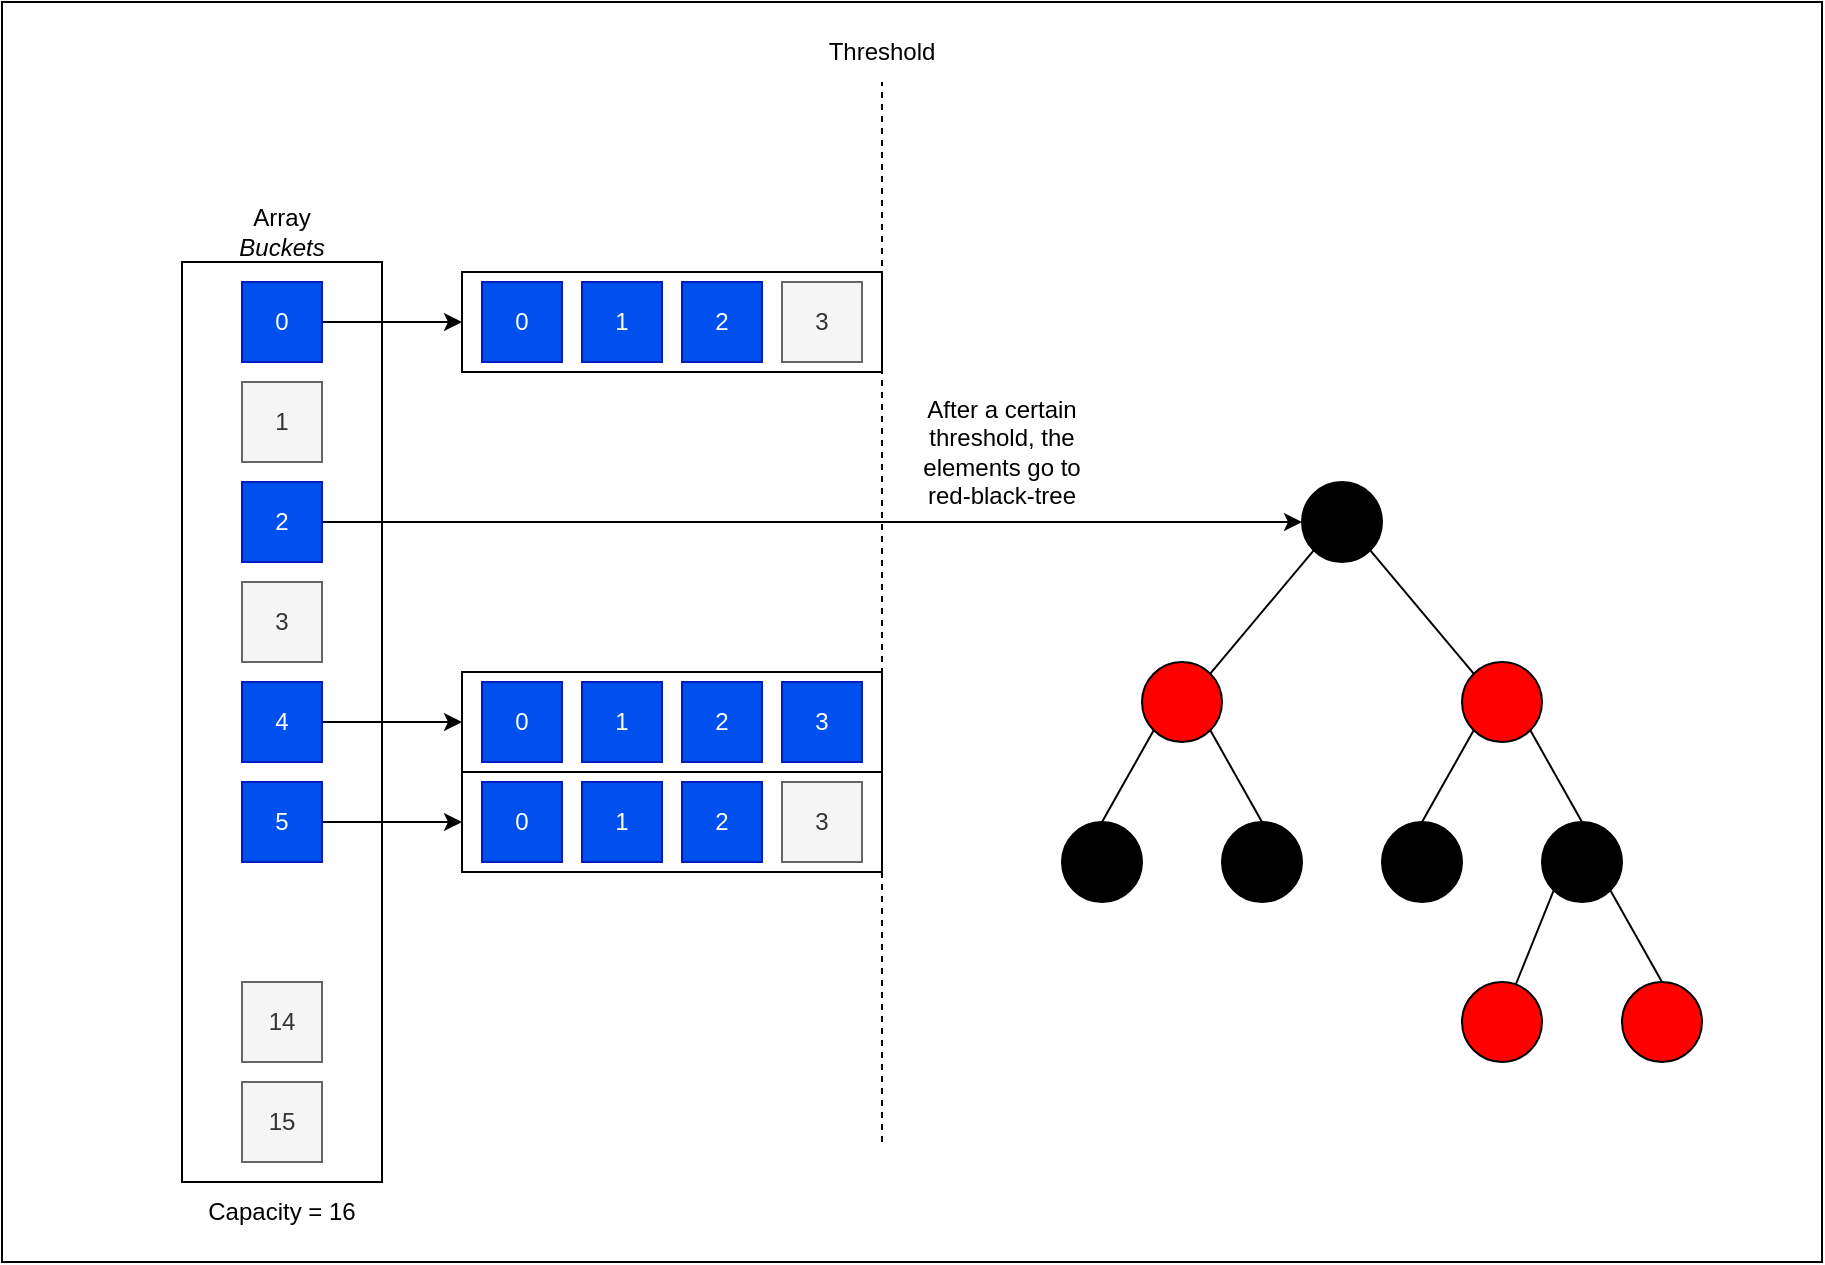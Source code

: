 <mxfile version="15.5.5"><diagram id="MUFPN5SZx5o7w_Y1v3Sl" name="Page-1"><mxGraphModel dx="1298" dy="1907" grid="1" gridSize="10" guides="1" tooltips="1" connect="1" arrows="1" fold="1" page="1" pageScale="1" pageWidth="850" pageHeight="1100" math="0" shadow="0"><root><mxCell id="0"/><mxCell id="1" parent="0"/><mxCell id="vLvHvHegtTJKeUGulqHb-69" value="" style="rounded=0;whiteSpace=wrap;html=1;align=center;" parent="1" vertex="1"><mxGeometry x="580" y="20" width="100" height="460" as="geometry"/></mxCell><mxCell id="vLvHvHegtTJKeUGulqHb-85" style="edgeStyle=orthogonalEdgeStyle;rounded=0;orthogonalLoop=1;jettySize=auto;html=1;exitX=1;exitY=0.5;exitDx=0;exitDy=0;entryX=0;entryY=0.5;entryDx=0;entryDy=0;" parent="1" source="vLvHvHegtTJKeUGulqHb-70" edge="1"><mxGeometry relative="1" as="geometry"><mxPoint x="720" y="50" as="targetPoint"/></mxGeometry></mxCell><mxCell id="vLvHvHegtTJKeUGulqHb-70" value="0" style="whiteSpace=wrap;html=1;aspect=fixed;rounded=0;align=center;fillColor=#0050ef;strokeColor=#001DBC;fontColor=#ffffff;" parent="1" vertex="1"><mxGeometry x="610" y="30" width="40" height="40" as="geometry"/></mxCell><mxCell id="vLvHvHegtTJKeUGulqHb-71" value="1" style="whiteSpace=wrap;html=1;aspect=fixed;rounded=0;align=center;fillColor=#f5f5f5;strokeColor=#666666;fontColor=#333333;" parent="1" vertex="1"><mxGeometry x="610" y="80" width="40" height="40" as="geometry"/></mxCell><mxCell id="vLvHvHegtTJKeUGulqHb-88" style="edgeStyle=orthogonalEdgeStyle;rounded=0;orthogonalLoop=1;jettySize=auto;html=1;exitX=1;exitY=0.5;exitDx=0;exitDy=0;entryX=0;entryY=0.5;entryDx=0;entryDy=0;" parent="1" source="vLvHvHegtTJKeUGulqHb-72" edge="1" target="VWAx-jG3dqu8TaLa31HY-1"><mxGeometry relative="1" as="geometry"><mxPoint x="720" y="150" as="targetPoint"/></mxGeometry></mxCell><mxCell id="vLvHvHegtTJKeUGulqHb-72" value="2" style="whiteSpace=wrap;html=1;aspect=fixed;rounded=0;align=center;fillColor=#0050ef;strokeColor=#001DBC;fontColor=#ffffff;" parent="1" vertex="1"><mxGeometry x="610" y="130" width="40" height="40" as="geometry"/></mxCell><mxCell id="vLvHvHegtTJKeUGulqHb-73" value="3" style="whiteSpace=wrap;html=1;aspect=fixed;rounded=0;align=center;fillColor=#f5f5f5;strokeColor=#666666;fontColor=#333333;" parent="1" vertex="1"><mxGeometry x="610" y="180" width="40" height="40" as="geometry"/></mxCell><mxCell id="vLvHvHegtTJKeUGulqHb-91" style="edgeStyle=orthogonalEdgeStyle;rounded=0;orthogonalLoop=1;jettySize=auto;html=1;exitX=1;exitY=0.5;exitDx=0;exitDy=0;" parent="1" source="vLvHvHegtTJKeUGulqHb-74" edge="1"><mxGeometry relative="1" as="geometry"><mxPoint x="720" y="250" as="targetPoint"/></mxGeometry></mxCell><mxCell id="vLvHvHegtTJKeUGulqHb-74" value="4" style="whiteSpace=wrap;html=1;aspect=fixed;rounded=0;align=center;fillColor=#0050ef;strokeColor=#001DBC;fontColor=#ffffff;" parent="1" vertex="1"><mxGeometry x="610" y="230" width="40" height="40" as="geometry"/></mxCell><mxCell id="vLvHvHegtTJKeUGulqHb-97" style="edgeStyle=orthogonalEdgeStyle;rounded=0;orthogonalLoop=1;jettySize=auto;html=1;exitX=1;exitY=0.5;exitDx=0;exitDy=0;entryX=0;entryY=0.5;entryDx=0;entryDy=0;" parent="1" source="vLvHvHegtTJKeUGulqHb-75" edge="1"><mxGeometry relative="1" as="geometry"><mxPoint x="720" y="300" as="targetPoint"/></mxGeometry></mxCell><mxCell id="vLvHvHegtTJKeUGulqHb-75" value="5" style="whiteSpace=wrap;html=1;aspect=fixed;rounded=0;align=center;fillColor=#0050ef;strokeColor=#001DBC;fontColor=#ffffff;" parent="1" vertex="1"><mxGeometry x="610" y="280" width="40" height="40" as="geometry"/></mxCell><mxCell id="vLvHvHegtTJKeUGulqHb-76" value="14" style="whiteSpace=wrap;html=1;aspect=fixed;rounded=0;align=center;fillColor=#f5f5f5;strokeColor=#666666;fontColor=#333333;" parent="1" vertex="1"><mxGeometry x="610" y="380" width="40" height="40" as="geometry"/></mxCell><mxCell id="vLvHvHegtTJKeUGulqHb-77" value="15" style="whiteSpace=wrap;html=1;aspect=fixed;rounded=0;align=center;fillColor=#f5f5f5;strokeColor=#666666;fontColor=#333333;" parent="1" vertex="1"><mxGeometry x="610" y="430" width="40" height="40" as="geometry"/></mxCell><mxCell id="vLvHvHegtTJKeUGulqHb-130" style="edgeStyle=orthogonalEdgeStyle;rounded=0;orthogonalLoop=1;jettySize=auto;html=1;exitX=1;exitY=0.5;exitDx=0;exitDy=0;entryX=0;entryY=0.5;entryDx=0;entryDy=0;fontColor=#000000;" parent="1" edge="1"><mxGeometry relative="1" as="geometry"><mxPoint x="890" y="300" as="targetPoint"/></mxGeometry></mxCell><mxCell id="vLvHvHegtTJKeUGulqHb-129" value="" style="edgeStyle=orthogonalEdgeStyle;rounded=0;orthogonalLoop=1;jettySize=auto;html=1;exitX=1;exitY=0.5;exitDx=0;exitDy=0;entryX=0;entryY=0.5;entryDx=0;entryDy=0;endArrow=none;" parent="1" edge="1"><mxGeometry relative="1" as="geometry"><mxPoint x="850" y="300" as="sourcePoint"/><mxPoint x="870" y="300" as="targetPoint"/></mxGeometry></mxCell><mxCell id="vLvHvHegtTJKeUGulqHb-132" value="" style="edgeStyle=orthogonalEdgeStyle;rounded=0;orthogonalLoop=1;jettySize=auto;html=1;exitX=1;exitY=0.5;exitDx=0;exitDy=0;entryX=0;entryY=0.5;entryDx=0;entryDy=0;endArrow=none;" parent="1" edge="1"><mxGeometry relative="1" as="geometry"><mxPoint x="850" y="250" as="sourcePoint"/><mxPoint x="850" y="250" as="targetPoint"/></mxGeometry></mxCell><mxCell id="vLvHvHegtTJKeUGulqHb-135" value="" style="edgeStyle=orthogonalEdgeStyle;rounded=0;orthogonalLoop=1;jettySize=auto;html=1;exitX=1;exitY=0.5;exitDx=0;exitDy=0;entryX=0;entryY=0.5;entryDx=0;entryDy=0;endArrow=none;" parent="1" edge="1"><mxGeometry relative="1" as="geometry"><mxPoint x="1030" y="270" as="sourcePoint"/><mxPoint x="1030" y="270" as="targetPoint"/></mxGeometry></mxCell><mxCell id="vLvHvHegtTJKeUGulqHb-137" value="Array &lt;i&gt;Buckets&lt;/i&gt;" style="text;html=1;strokeColor=none;fillColor=none;align=center;verticalAlign=middle;whiteSpace=wrap;rounded=0;fontColor=#000000;" parent="1" vertex="1"><mxGeometry x="600" y="-10" width="60" height="30" as="geometry"/></mxCell><mxCell id="cZZA7UrPimtI3aMy0iEe-33" value="Capacity = 16" style="text;html=1;strokeColor=none;fillColor=none;align=center;verticalAlign=middle;whiteSpace=wrap;rounded=0;" parent="1" vertex="1"><mxGeometry x="580" y="480" width="100" height="30" as="geometry"/></mxCell><mxCell id="dmBJ_XOr36uJyOAtCeNS-5" value="" style="rounded=0;whiteSpace=wrap;html=1;align=center;" parent="1" vertex="1"><mxGeometry x="720" y="225" width="210" height="50" as="geometry"/></mxCell><mxCell id="dmBJ_XOr36uJyOAtCeNS-6" value="0" style="whiteSpace=wrap;html=1;aspect=fixed;rounded=0;align=center;fillColor=#0050ef;strokeColor=#001DBC;fontColor=#ffffff;" parent="1" vertex="1"><mxGeometry x="730" y="230" width="40" height="40" as="geometry"/></mxCell><mxCell id="dmBJ_XOr36uJyOAtCeNS-7" value="1" style="whiteSpace=wrap;html=1;aspect=fixed;rounded=0;align=center;fillColor=#0050ef;strokeColor=#001DBC;fontColor=#ffffff;" parent="1" vertex="1"><mxGeometry x="780" y="230" width="40" height="40" as="geometry"/></mxCell><mxCell id="dmBJ_XOr36uJyOAtCeNS-9" value="2" style="whiteSpace=wrap;html=1;aspect=fixed;rounded=0;align=center;fillColor=#0050ef;strokeColor=#001DBC;fontColor=#ffffff;" parent="1" vertex="1"><mxGeometry x="830" y="230" width="40" height="40" as="geometry"/></mxCell><mxCell id="dmBJ_XOr36uJyOAtCeNS-10" value="3" style="whiteSpace=wrap;html=1;aspect=fixed;rounded=0;align=center;fillColor=#0050ef;strokeColor=#001DBC;fontColor=#ffffff;" parent="1" vertex="1"><mxGeometry x="880" y="230" width="40" height="40" as="geometry"/></mxCell><mxCell id="dmBJ_XOr36uJyOAtCeNS-86" value="" style="edgeStyle=orthogonalEdgeStyle;rounded=0;orthogonalLoop=1;jettySize=auto;html=1;exitX=1;exitY=0.5;exitDx=0;exitDy=0;entryX=0;entryY=0.5;entryDx=0;entryDy=0;endArrow=none;" parent="1" edge="1"><mxGeometry relative="1" as="geometry"><mxPoint x="850" y="50" as="sourcePoint"/><mxPoint x="850" y="50" as="targetPoint"/></mxGeometry></mxCell><mxCell id="dmBJ_XOr36uJyOAtCeNS-87" value="" style="edgeStyle=orthogonalEdgeStyle;rounded=0;orthogonalLoop=1;jettySize=auto;html=1;exitX=1;exitY=0.5;exitDx=0;exitDy=0;entryX=0;entryY=0.5;entryDx=0;entryDy=0;endArrow=none;" parent="1" edge="1"><mxGeometry relative="1" as="geometry"><mxPoint x="1030" y="50" as="sourcePoint"/><mxPoint x="1030" y="50" as="targetPoint"/></mxGeometry></mxCell><mxCell id="dmBJ_XOr36uJyOAtCeNS-88" value="" style="rounded=0;whiteSpace=wrap;html=1;align=center;" parent="1" vertex="1"><mxGeometry x="720" y="25" width="210" height="50" as="geometry"/></mxCell><mxCell id="dmBJ_XOr36uJyOAtCeNS-89" value="0" style="whiteSpace=wrap;html=1;aspect=fixed;rounded=0;align=center;fillColor=#0050ef;strokeColor=#001DBC;fontColor=#ffffff;" parent="1" vertex="1"><mxGeometry x="730" y="30" width="40" height="40" as="geometry"/></mxCell><mxCell id="dmBJ_XOr36uJyOAtCeNS-90" value="1" style="whiteSpace=wrap;html=1;aspect=fixed;rounded=0;align=center;fillColor=#0050ef;strokeColor=#001DBC;fontColor=#ffffff;" parent="1" vertex="1"><mxGeometry x="780" y="30" width="40" height="40" as="geometry"/></mxCell><mxCell id="dmBJ_XOr36uJyOAtCeNS-91" value="2" style="whiteSpace=wrap;html=1;aspect=fixed;rounded=0;align=center;fillColor=#0050ef;strokeColor=#001DBC;fontColor=#ffffff;" parent="1" vertex="1"><mxGeometry x="830" y="30" width="40" height="40" as="geometry"/></mxCell><mxCell id="dmBJ_XOr36uJyOAtCeNS-92" value="3" style="whiteSpace=wrap;html=1;aspect=fixed;rounded=0;align=center;fillColor=#f5f5f5;fontColor=#333333;strokeColor=#666666;" parent="1" vertex="1"><mxGeometry x="880" y="30" width="40" height="40" as="geometry"/></mxCell><mxCell id="dmBJ_XOr36uJyOAtCeNS-102" value="" style="edgeStyle=orthogonalEdgeStyle;rounded=0;orthogonalLoop=1;jettySize=auto;html=1;exitX=1;exitY=0.5;exitDx=0;exitDy=0;entryX=0;entryY=0.5;entryDx=0;entryDy=0;endArrow=none;" parent="1" edge="1"><mxGeometry relative="1" as="geometry"><mxPoint x="850" y="300" as="sourcePoint"/><mxPoint x="850" y="300" as="targetPoint"/></mxGeometry></mxCell><mxCell id="dmBJ_XOr36uJyOAtCeNS-103" value="" style="edgeStyle=orthogonalEdgeStyle;rounded=0;orthogonalLoop=1;jettySize=auto;html=1;exitX=1;exitY=0.5;exitDx=0;exitDy=0;entryX=0;entryY=0.5;entryDx=0;entryDy=0;endArrow=none;" parent="1" edge="1"><mxGeometry relative="1" as="geometry"><mxPoint x="1030" y="320" as="sourcePoint"/><mxPoint x="1030" y="320" as="targetPoint"/></mxGeometry></mxCell><mxCell id="dmBJ_XOr36uJyOAtCeNS-104" value="" style="rounded=0;whiteSpace=wrap;html=1;align=center;" parent="1" vertex="1"><mxGeometry x="720" y="275" width="210" height="50" as="geometry"/></mxCell><mxCell id="dmBJ_XOr36uJyOAtCeNS-105" value="0" style="whiteSpace=wrap;html=1;aspect=fixed;rounded=0;align=center;fillColor=#0050ef;strokeColor=#001DBC;fontColor=#FFFFFF;" parent="1" vertex="1"><mxGeometry x="730" y="280" width="40" height="40" as="geometry"/></mxCell><mxCell id="dmBJ_XOr36uJyOAtCeNS-106" value="1" style="whiteSpace=wrap;html=1;aspect=fixed;rounded=0;align=center;fillColor=#0050ef;strokeColor=#001DBC;fontColor=#ffffff;" parent="1" vertex="1"><mxGeometry x="780" y="280" width="40" height="40" as="geometry"/></mxCell><mxCell id="dmBJ_XOr36uJyOAtCeNS-107" value="2" style="whiteSpace=wrap;html=1;aspect=fixed;rounded=0;align=center;fillColor=#0050ef;strokeColor=#001DBC;fontColor=#ffffff;" parent="1" vertex="1"><mxGeometry x="830" y="280" width="40" height="40" as="geometry"/></mxCell><mxCell id="dmBJ_XOr36uJyOAtCeNS-108" value="3" style="whiteSpace=wrap;html=1;aspect=fixed;rounded=0;align=center;fillColor=#f5f5f5;fontColor=#333333;strokeColor=#666666;" parent="1" vertex="1"><mxGeometry x="880" y="280" width="40" height="40" as="geometry"/></mxCell><mxCell id="VWAx-jG3dqu8TaLa31HY-1" value="" style="ellipse;whiteSpace=wrap;html=1;aspect=fixed;fillColor=#000000;" vertex="1" parent="1"><mxGeometry x="1140" y="130" width="40" height="40" as="geometry"/></mxCell><mxCell id="VWAx-jG3dqu8TaLa31HY-2" value="" style="ellipse;whiteSpace=wrap;html=1;aspect=fixed;fillColor=#FF0000;" vertex="1" parent="1"><mxGeometry x="1060" y="220" width="40" height="40" as="geometry"/></mxCell><mxCell id="VWAx-jG3dqu8TaLa31HY-3" value="" style="ellipse;whiteSpace=wrap;html=1;aspect=fixed;fillColor=#FF0000;" vertex="1" parent="1"><mxGeometry x="1220" y="220" width="40" height="40" as="geometry"/></mxCell><mxCell id="VWAx-jG3dqu8TaLa31HY-4" value="" style="ellipse;whiteSpace=wrap;html=1;aspect=fixed;fillColor=#000000;" vertex="1" parent="1"><mxGeometry x="1020" y="300" width="40" height="40" as="geometry"/></mxCell><mxCell id="VWAx-jG3dqu8TaLa31HY-5" value="" style="ellipse;whiteSpace=wrap;html=1;aspect=fixed;strokeColor=#000000;fillColor=#000000;" vertex="1" parent="1"><mxGeometry x="1100" y="300" width="40" height="40" as="geometry"/></mxCell><mxCell id="VWAx-jG3dqu8TaLa31HY-6" value="" style="ellipse;whiteSpace=wrap;html=1;aspect=fixed;fillColor=#000000;" vertex="1" parent="1"><mxGeometry x="1180" y="300" width="40" height="40" as="geometry"/></mxCell><mxCell id="VWAx-jG3dqu8TaLa31HY-7" value="" style="ellipse;whiteSpace=wrap;html=1;aspect=fixed;fillColor=#000000;" vertex="1" parent="1"><mxGeometry x="1260" y="300" width="40" height="40" as="geometry"/></mxCell><mxCell id="VWAx-jG3dqu8TaLa31HY-11" value="" style="ellipse;whiteSpace=wrap;html=1;aspect=fixed;fillColor=#FF0000;" vertex="1" parent="1"><mxGeometry x="1300" y="380" width="40" height="40" as="geometry"/></mxCell><mxCell id="VWAx-jG3dqu8TaLa31HY-12" value="" style="ellipse;whiteSpace=wrap;html=1;aspect=fixed;fillColor=#FF0000;" vertex="1" parent="1"><mxGeometry x="1220" y="380" width="40" height="40" as="geometry"/></mxCell><mxCell id="VWAx-jG3dqu8TaLa31HY-14" value="" style="endArrow=none;html=1;rounded=0;exitX=1;exitY=0;exitDx=0;exitDy=0;entryX=0;entryY=1;entryDx=0;entryDy=0;endFill=0;" edge="1" parent="1" source="VWAx-jG3dqu8TaLa31HY-2" target="VWAx-jG3dqu8TaLa31HY-1"><mxGeometry width="50" height="50" relative="1" as="geometry"><mxPoint x="870" y="310" as="sourcePoint"/><mxPoint x="920" y="260" as="targetPoint"/></mxGeometry></mxCell><mxCell id="VWAx-jG3dqu8TaLa31HY-16" value="" style="endArrow=none;html=1;rounded=0;entryX=1;entryY=1;entryDx=0;entryDy=0;exitX=0;exitY=0;exitDx=0;exitDy=0;" edge="1" parent="1" source="VWAx-jG3dqu8TaLa31HY-3" target="VWAx-jG3dqu8TaLa31HY-1"><mxGeometry width="50" height="50" relative="1" as="geometry"><mxPoint x="870" y="310" as="sourcePoint"/><mxPoint x="920" y="260" as="targetPoint"/></mxGeometry></mxCell><mxCell id="VWAx-jG3dqu8TaLa31HY-17" value="" style="endArrow=none;html=1;rounded=0;entryX=0;entryY=1;entryDx=0;entryDy=0;exitX=0.5;exitY=0;exitDx=0;exitDy=0;" edge="1" parent="1" source="VWAx-jG3dqu8TaLa31HY-4" target="VWAx-jG3dqu8TaLa31HY-2"><mxGeometry width="50" height="50" relative="1" as="geometry"><mxPoint x="870" y="310" as="sourcePoint"/><mxPoint x="920" y="260" as="targetPoint"/></mxGeometry></mxCell><mxCell id="VWAx-jG3dqu8TaLa31HY-18" value="" style="endArrow=none;html=1;rounded=0;entryX=1;entryY=1;entryDx=0;entryDy=0;exitX=0.5;exitY=0;exitDx=0;exitDy=0;" edge="1" parent="1" source="VWAx-jG3dqu8TaLa31HY-5" target="VWAx-jG3dqu8TaLa31HY-2"><mxGeometry width="50" height="50" relative="1" as="geometry"><mxPoint x="870" y="310" as="sourcePoint"/><mxPoint x="920" y="260" as="targetPoint"/></mxGeometry></mxCell><mxCell id="VWAx-jG3dqu8TaLa31HY-19" value="" style="endArrow=none;html=1;rounded=0;entryX=0;entryY=1;entryDx=0;entryDy=0;exitX=0.5;exitY=0;exitDx=0;exitDy=0;" edge="1" parent="1" source="VWAx-jG3dqu8TaLa31HY-6" target="VWAx-jG3dqu8TaLa31HY-3"><mxGeometry width="50" height="50" relative="1" as="geometry"><mxPoint x="870" y="310" as="sourcePoint"/><mxPoint x="920" y="260" as="targetPoint"/></mxGeometry></mxCell><mxCell id="VWAx-jG3dqu8TaLa31HY-21" value="" style="endArrow=none;html=1;rounded=0;entryX=1;entryY=1;entryDx=0;entryDy=0;exitX=0.5;exitY=0;exitDx=0;exitDy=0;" edge="1" parent="1" source="VWAx-jG3dqu8TaLa31HY-7" target="VWAx-jG3dqu8TaLa31HY-3"><mxGeometry width="50" height="50" relative="1" as="geometry"><mxPoint x="870" y="310" as="sourcePoint"/><mxPoint x="920" y="260" as="targetPoint"/></mxGeometry></mxCell><mxCell id="VWAx-jG3dqu8TaLa31HY-22" value="" style="endArrow=none;html=1;rounded=0;entryX=0;entryY=1;entryDx=0;entryDy=0;exitX=0.675;exitY=0.025;exitDx=0;exitDy=0;exitPerimeter=0;" edge="1" parent="1" source="VWAx-jG3dqu8TaLa31HY-12" target="VWAx-jG3dqu8TaLa31HY-7"><mxGeometry width="50" height="50" relative="1" as="geometry"><mxPoint x="870" y="310" as="sourcePoint"/><mxPoint x="1270" y="340" as="targetPoint"/></mxGeometry></mxCell><mxCell id="VWAx-jG3dqu8TaLa31HY-23" value="" style="endArrow=none;html=1;rounded=0;entryX=1;entryY=1;entryDx=0;entryDy=0;exitX=0.5;exitY=0;exitDx=0;exitDy=0;" edge="1" parent="1" source="VWAx-jG3dqu8TaLa31HY-11" target="VWAx-jG3dqu8TaLa31HY-7"><mxGeometry width="50" height="50" relative="1" as="geometry"><mxPoint x="1350" y="345" as="sourcePoint"/><mxPoint x="1400" y="295" as="targetPoint"/></mxGeometry></mxCell><mxCell id="VWAx-jG3dqu8TaLa31HY-28" value="&lt;div&gt;After a certain threshold, the elements go to&lt;/div&gt;&lt;div&gt;red-black-tree&lt;br&gt;&lt;/div&gt;" style="text;html=1;strokeColor=none;fillColor=none;align=center;verticalAlign=middle;whiteSpace=wrap;rounded=0;fontColor=#000000;" vertex="1" parent="1"><mxGeometry x="930" y="100" width="120" height="30" as="geometry"/></mxCell><mxCell id="VWAx-jG3dqu8TaLa31HY-29" value="" style="endArrow=none;html=1;rounded=0;fontColor=#000000;dashed=1;" edge="1" parent="1"><mxGeometry width="50" height="50" relative="1" as="geometry"><mxPoint x="930" y="460" as="sourcePoint"/><mxPoint x="930" y="-70" as="targetPoint"/></mxGeometry></mxCell><mxCell id="VWAx-jG3dqu8TaLa31HY-30" value="Threshold" style="text;html=1;strokeColor=none;fillColor=none;align=center;verticalAlign=middle;whiteSpace=wrap;rounded=0;fontColor=#000000;" vertex="1" parent="1"><mxGeometry x="900" y="-100" width="60" height="30" as="geometry"/></mxCell><mxCell id="VWAx-jG3dqu8TaLa31HY-31" value="" style="rounded=0;whiteSpace=wrap;html=1;fontColor=#000000;strokeColor=default;fillColor=none;" vertex="1" parent="1"><mxGeometry x="490" y="-110" width="910" height="630" as="geometry"/></mxCell></root></mxGraphModel></diagram></mxfile>